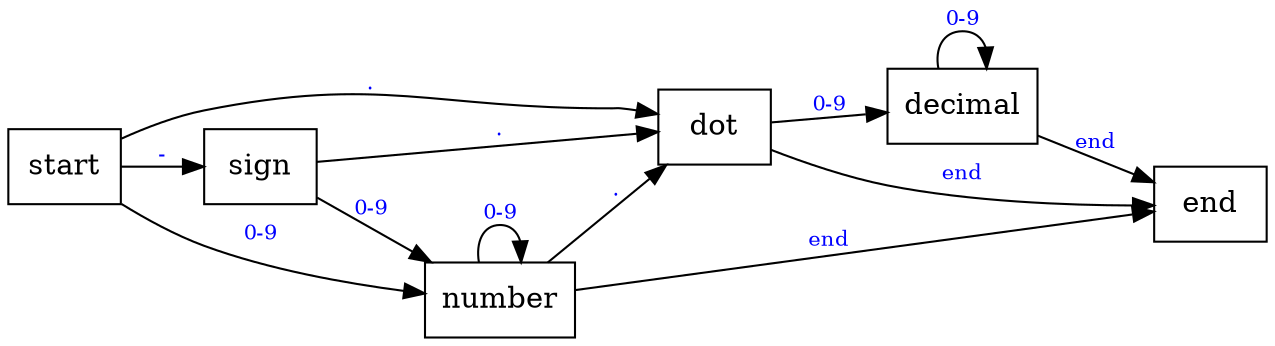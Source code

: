 digraph float {
    graph [fontsize=64, rankdir=LR];
    edge [fontsize=10, fontcolor=blue];
    node [shape=box];

    start -> sign [label="-"];
    start -> dot [label="."];
    start -> number [label="0-9"];

    sign -> number [label="0-9"];
    sign -> dot [label="."];

    number -> number [label="0-9"];
    number -> dot [label="."];
    number -> end [label="end"];

    dot -> decimal [label="0-9"];
    dot -> end [label="end"];

    decimal -> decimal [label="0-9"];
    decimal -> end [label="end"];
}

